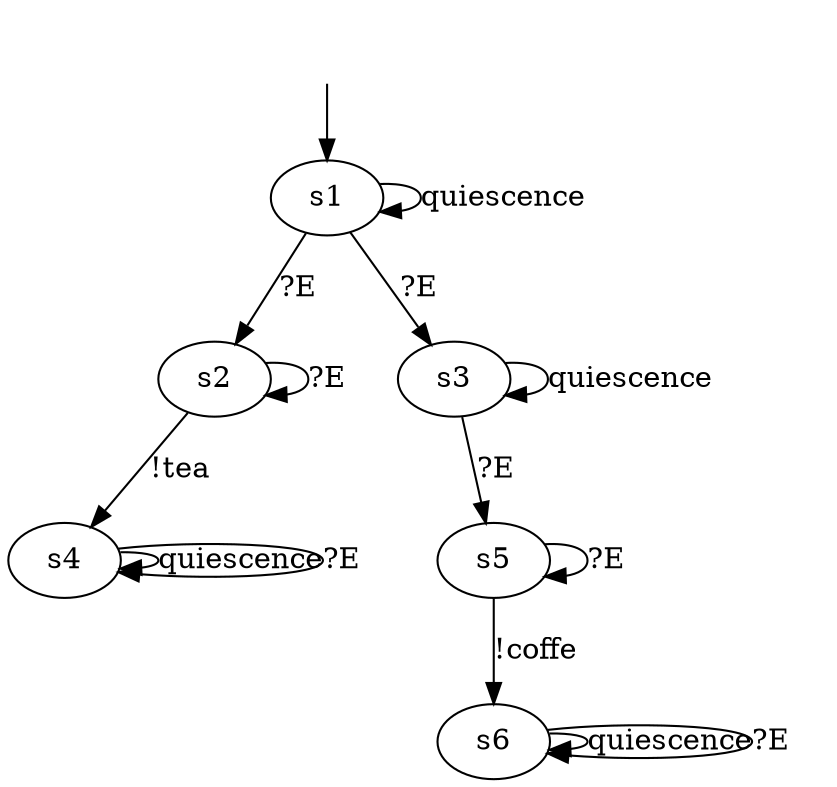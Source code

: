 digraph "../../DotModels/Iolts/ioco/10_ioco_P" {
s1 [label=s1];
s2 [label=s2];
s3 [label=s3];
s4 [label=s4];
s5 [label=s5];
s6 [label=s6];
s1 -> s1  [label=quiescence];
s1 -> s3  [label="?E"];
s1 -> s2  [label="?E"];
s2 -> s2  [label="?E"];
s2 -> s4  [label="!tea"];
s3 -> s3  [label=quiescence];
s3 -> s5  [label="?E"];
s4 -> s4  [label=quiescence];
s4 -> s4  [label="?E"];
s5 -> s6  [label="!coffe"];
s5 -> s5  [label="?E"];
s6 -> s6  [label=quiescence];
s6 -> s6  [label="?E"];
__start0 [label="", shape=none];
__start0 -> s1  [label=""];
}
